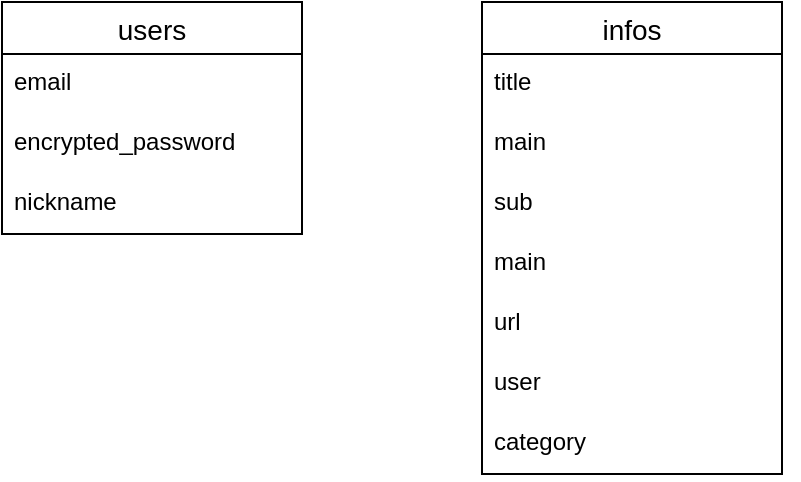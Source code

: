 <mxfile version="14.2.4" type="embed">
    <diagram id="n1kdOzs71TOQVfTUi9Pr" name="ページ1">
        <mxGraphModel dx="417" dy="554" grid="1" gridSize="10" guides="1" tooltips="1" connect="1" arrows="1" fold="1" page="1" pageScale="1" pageWidth="827" pageHeight="1169" math="0" shadow="0">
            <root>
                <mxCell id="0"/>
                <mxCell id="1" parent="0"/>
                <mxCell id="45" value="users" style="swimlane;fontStyle=0;childLayout=stackLayout;horizontal=1;startSize=26;horizontalStack=0;resizeParent=1;resizeParentMax=0;resizeLast=0;collapsible=1;marginBottom=0;align=center;fontSize=14;" vertex="1" parent="1">
                    <mxGeometry x="10" y="40" width="150" height="116" as="geometry"/>
                </mxCell>
                <mxCell id="46" value="email" style="text;strokeColor=none;fillColor=none;spacingLeft=4;spacingRight=4;overflow=hidden;rotatable=0;points=[[0,0.5],[1,0.5]];portConstraint=eastwest;fontSize=12;" vertex="1" parent="45">
                    <mxGeometry y="26" width="150" height="30" as="geometry"/>
                </mxCell>
                <mxCell id="54" style="edgeStyle=orthogonalEdgeStyle;rounded=0;orthogonalLoop=1;jettySize=auto;html=1;exitX=1;exitY=0.5;exitDx=0;exitDy=0;" edge="1" parent="45">
                    <mxGeometry relative="1" as="geometry">
                        <mxPoint x="150" y="101" as="sourcePoint"/>
                        <mxPoint x="150" y="101" as="targetPoint"/>
                    </mxGeometry>
                </mxCell>
                <mxCell id="47" value="encrypted_password" style="text;strokeColor=none;fillColor=none;spacingLeft=4;spacingRight=4;overflow=hidden;rotatable=0;points=[[0,0.5],[1,0.5]];portConstraint=eastwest;fontSize=12;" vertex="1" parent="45">
                    <mxGeometry y="56" width="150" height="30" as="geometry"/>
                </mxCell>
                <mxCell id="64" value="nickname" style="text;strokeColor=none;fillColor=none;spacingLeft=4;spacingRight=4;overflow=hidden;rotatable=0;points=[[0,0.5],[1,0.5]];portConstraint=eastwest;fontSize=12;" vertex="1" parent="45">
                    <mxGeometry y="86" width="150" height="30" as="geometry"/>
                </mxCell>
                <mxCell id="55" value="infos" style="swimlane;fontStyle=0;childLayout=stackLayout;horizontal=1;startSize=26;horizontalStack=0;resizeParent=1;resizeParentMax=0;resizeLast=0;collapsible=1;marginBottom=0;align=center;fontSize=14;" vertex="1" parent="1">
                    <mxGeometry x="250" y="40" width="150" height="236" as="geometry"/>
                </mxCell>
                <mxCell id="56" value="title" style="text;strokeColor=none;fillColor=none;spacingLeft=4;spacingRight=4;overflow=hidden;rotatable=0;points=[[0,0.5],[1,0.5]];portConstraint=eastwest;fontSize=12;" vertex="1" parent="55">
                    <mxGeometry y="26" width="150" height="30" as="geometry"/>
                </mxCell>
                <mxCell id="57" value="main" style="text;strokeColor=none;fillColor=none;spacingLeft=4;spacingRight=4;overflow=hidden;rotatable=0;points=[[0,0.5],[1,0.5]];portConstraint=eastwest;fontSize=12;" vertex="1" parent="55">
                    <mxGeometry y="56" width="150" height="30" as="geometry"/>
                </mxCell>
                <mxCell id="58" style="edgeStyle=orthogonalEdgeStyle;rounded=0;orthogonalLoop=1;jettySize=auto;html=1;exitX=1;exitY=0.5;exitDx=0;exitDy=0;" edge="1" parent="55">
                    <mxGeometry relative="1" as="geometry">
                        <mxPoint x="150" y="101" as="sourcePoint"/>
                        <mxPoint x="150" y="101" as="targetPoint"/>
                    </mxGeometry>
                </mxCell>
                <mxCell id="59" value="sub" style="text;strokeColor=none;fillColor=none;spacingLeft=4;spacingRight=4;overflow=hidden;rotatable=0;points=[[0,0.5],[1,0.5]];portConstraint=eastwest;fontSize=12;" vertex="1" parent="55">
                    <mxGeometry y="86" width="150" height="30" as="geometry"/>
                </mxCell>
                <mxCell id="60" value="main" style="text;strokeColor=none;fillColor=none;spacingLeft=4;spacingRight=4;overflow=hidden;rotatable=0;points=[[0,0.5],[1,0.5]];portConstraint=eastwest;fontSize=12;" vertex="1" parent="55">
                    <mxGeometry y="116" width="150" height="30" as="geometry"/>
                </mxCell>
                <mxCell id="61" value="url" style="text;strokeColor=none;fillColor=none;spacingLeft=4;spacingRight=4;overflow=hidden;rotatable=0;points=[[0,0.5],[1,0.5]];portConstraint=eastwest;fontSize=12;" vertex="1" parent="55">
                    <mxGeometry y="146" width="150" height="30" as="geometry"/>
                </mxCell>
                <mxCell id="65" value="user" style="text;strokeColor=none;fillColor=none;spacingLeft=4;spacingRight=4;overflow=hidden;rotatable=0;points=[[0,0.5],[1,0.5]];portConstraint=eastwest;fontSize=12;" vertex="1" parent="55">
                    <mxGeometry y="176" width="150" height="30" as="geometry"/>
                </mxCell>
                <mxCell id="66" value="category" style="text;strokeColor=none;fillColor=none;spacingLeft=4;spacingRight=4;overflow=hidden;rotatable=0;points=[[0,0.5],[1,0.5]];portConstraint=eastwest;fontSize=12;" vertex="1" parent="55">
                    <mxGeometry y="206" width="150" height="30" as="geometry"/>
                </mxCell>
            </root>
        </mxGraphModel>
    </diagram>
</mxfile>